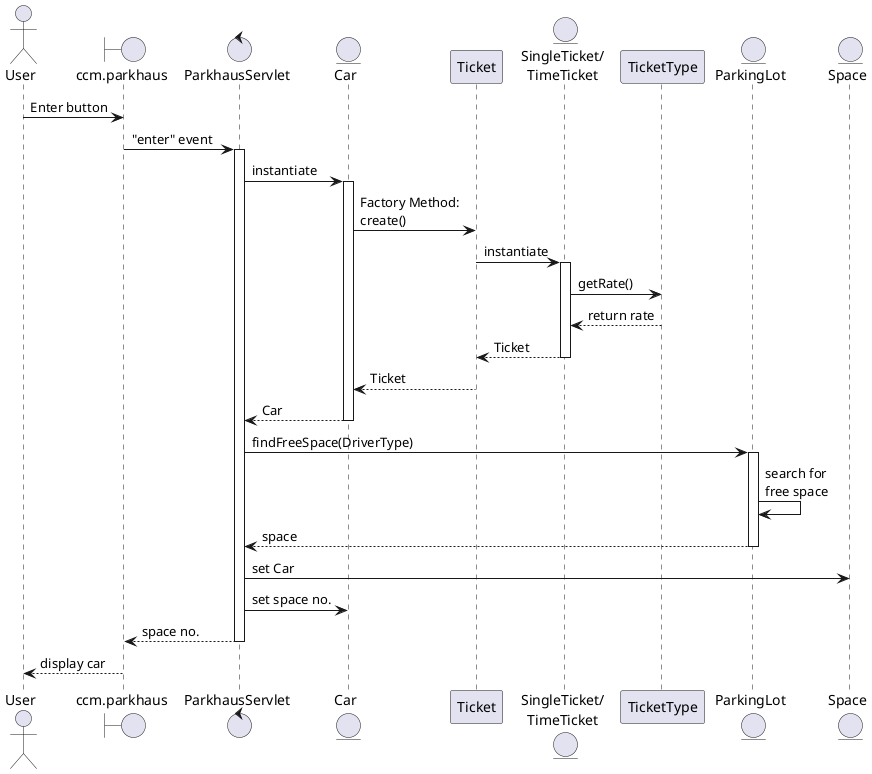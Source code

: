 @startuml

actor User
boundary ccm.parkhaus
control ParkhausServlet
entity Car
participant Ticket
entity "SingleTicket/\nTimeTicket"
participant TicketType
entity ParkingLot
entity Space

User -> ccm.parkhaus: Enter button
ccm.parkhaus -> ParkhausServlet: "enter" event
activate ParkhausServlet
ParkhausServlet -> Car: instantiate
activate Car
Car -> Ticket: Factory Method:\ncreate()
Ticket -> "SingleTicket/\nTimeTicket": instantiate
activate "SingleTicket/\nTimeTicket"
"SingleTicket/\nTimeTicket" -> TicketType: getRate()
TicketType --> "SingleTicket/\nTimeTicket": return rate
return Ticket
Ticket --> Car: Ticket
return Car
ParkhausServlet -> ParkingLot: findFreeSpace(DriverType)
activate ParkingLot
ParkingLot -> ParkingLot: search for\nfree space
return space
ParkhausServlet -> Space: set Car
ParkhausServlet -> Car: set space no.
return space no.
ccm.parkhaus --> User: display car

@enduml